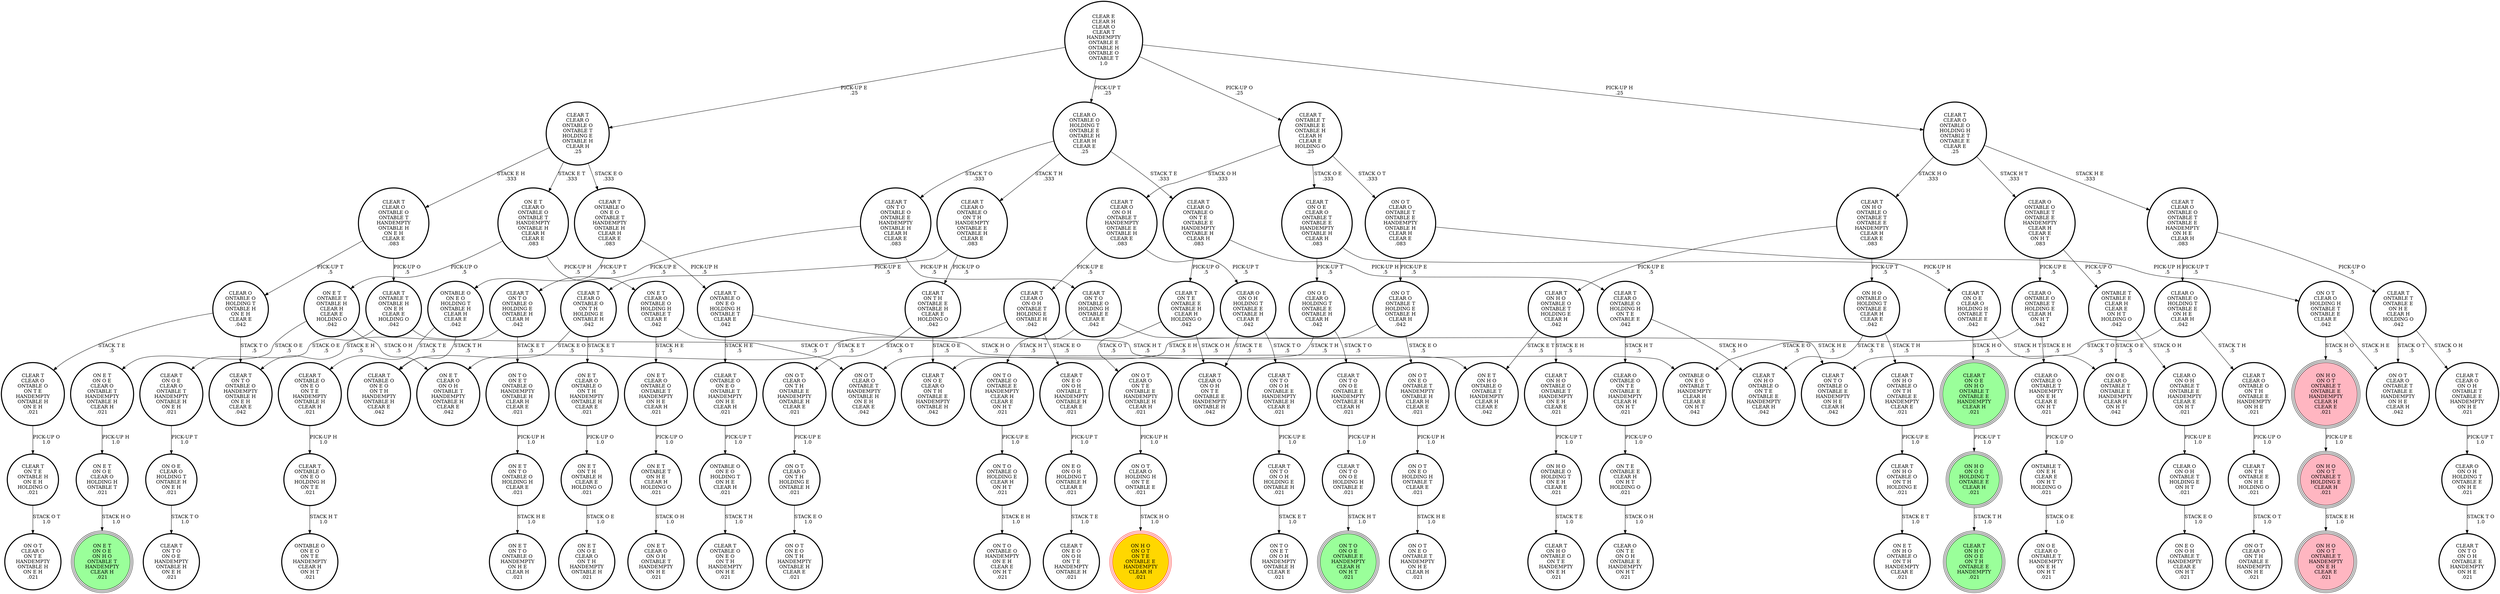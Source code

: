 digraph {
"ON T O\nON E T\nONTABLE O\nHANDEMPTY\nONTABLE H\nCLEAR H\nCLEAR E\n.021\n" -> "ON E T\nON T O\nONTABLE O\nHOLDING H\nCLEAR E\n.021\n"[label="PICK-UP H\n1.0\n"];
"ONTABLE T\nONTABLE E\nCLEAR H\nCLEAR E\nON H T\nHOLDING O\n.042\n" -> "ON O E\nCLEAR O\nONTABLE T\nONTABLE E\nHANDEMPTY\nCLEAR H\nON H T\n.042\n"[label="STACK O E\n.5\n"];
"ONTABLE T\nONTABLE E\nCLEAR H\nCLEAR E\nON H T\nHOLDING O\n.042\n" -> "CLEAR O\nON O H\nONTABLE T\nONTABLE E\nHANDEMPTY\nCLEAR E\nON H T\n.021\n"[label="STACK O H\n.5\n"];
"CLEAR T\nONTABLE O\nON E O\nONTABLE T\nHANDEMPTY\nON H E\nCLEAR H\n.021\n" -> "ONTABLE O\nON E O\nHOLDING T\nON H E\nCLEAR H\n.021\n"[label="PICK-UP T\n1.0\n"];
"ON O T\nCLEAR O\nON T E\nONTABLE E\nHANDEMPTY\nONTABLE H\nCLEAR H\n.021\n" -> "ON O T\nCLEAR O\nHOLDING H\nON T E\nONTABLE E\n.021\n"[label="PICK-UP H\n1.0\n"];
"ON H O\nON O T\nONTABLE T\nONTABLE E\nHANDEMPTY\nCLEAR H\nCLEAR E\n.021\n" -> "ON H O\nON O T\nONTABLE T\nHOLDING E\nCLEAR H\n.021\n"[label="PICK-UP E\n1.0\n"];
"ON T O\nONTABLE O\nONTABLE E\nHANDEMPTY\nCLEAR H\nCLEAR E\nON H T\n.021\n" -> "ON T O\nONTABLE O\nHOLDING E\nCLEAR H\nON H T\n.021\n"[label="PICK-UP E\n1.0\n"];
"CLEAR T\nCLEAR O\nON O H\nONTABLE T\nONTABLE E\nHANDEMPTY\nON H E\n.021\n" -> "CLEAR O\nON O H\nHOLDING T\nONTABLE E\nON H E\n.021\n"[label="PICK-UP T\n1.0\n"];
"ON E T\nCLEAR O\nONTABLE O\nHOLDING H\nONTABLE T\nCLEAR E\n.042\n" -> "ON E T\nON H O\nONTABLE O\nONTABLE T\nHANDEMPTY\nCLEAR H\nCLEAR E\n.042\n"[label="STACK H O\n.5\n"];
"ON E T\nCLEAR O\nONTABLE O\nHOLDING H\nONTABLE T\nCLEAR E\n.042\n" -> "ON E T\nCLEAR O\nONTABLE O\nONTABLE T\nHANDEMPTY\nON H E\nCLEAR H\n.021\n"[label="STACK H E\n.5\n"];
"CLEAR O\nONTABLE O\nONTABLE T\nONTABLE E\nHANDEMPTY\nCLEAR H\nCLEAR E\nON H T\n.083\n" -> "ONTABLE T\nONTABLE E\nCLEAR H\nCLEAR E\nON H T\nHOLDING O\n.042\n"[label="PICK-UP O\n.5\n"];
"CLEAR O\nONTABLE O\nONTABLE T\nONTABLE E\nHANDEMPTY\nCLEAR H\nCLEAR E\nON H T\n.083\n" -> "CLEAR O\nONTABLE O\nONTABLE T\nHOLDING E\nCLEAR H\nON H T\n.042\n"[label="PICK-UP E\n.5\n"];
"CLEAR E\nCLEAR H\nCLEAR O\nCLEAR T\nHANDEMPTY\nONTABLE E\nONTABLE H\nONTABLE O\nONTABLE T\n1.0\n" -> "CLEAR T\nCLEAR O\nONTABLE O\nONTABLE T\nHOLDING E\nONTABLE H\nCLEAR H\n.25\n"[label="PICK-UP E\n.25\n"];
"CLEAR E\nCLEAR H\nCLEAR O\nCLEAR T\nHANDEMPTY\nONTABLE E\nONTABLE H\nONTABLE O\nONTABLE T\n1.0\n" -> "CLEAR O\nONTABLE O\nHOLDING T\nONTABLE E\nONTABLE H\nCLEAR H\nCLEAR E\n.25\n"[label="PICK-UP T\n.25\n"];
"CLEAR E\nCLEAR H\nCLEAR O\nCLEAR T\nHANDEMPTY\nONTABLE E\nONTABLE H\nONTABLE O\nONTABLE T\n1.0\n" -> "CLEAR T\nONTABLE T\nONTABLE E\nONTABLE H\nCLEAR H\nCLEAR E\nHOLDING O\n.25\n"[label="PICK-UP O\n.25\n"];
"CLEAR E\nCLEAR H\nCLEAR O\nCLEAR T\nHANDEMPTY\nONTABLE E\nONTABLE H\nONTABLE O\nONTABLE T\n1.0\n" -> "CLEAR T\nCLEAR O\nONTABLE O\nHOLDING H\nONTABLE T\nONTABLE E\nCLEAR E\n.25\n"[label="PICK-UP H\n.25\n"];
"CLEAR T\nON H O\nONTABLE O\nONTABLE T\nHANDEMPTY\nON E H\nCLEAR E\n.021\n" -> "ON H O\nONTABLE O\nHOLDING T\nON E H\nCLEAR E\n.021\n"[label="PICK-UP T\n1.0\n"];
"CLEAR T\nON T O\nONTABLE O\nONTABLE E\nHANDEMPTY\nONTABLE H\nCLEAR H\nCLEAR E\n.083\n" -> "CLEAR T\nON T O\nONTABLE O\nHOLDING E\nONTABLE H\nCLEAR H\n.042\n"[label="PICK-UP E\n.5\n"];
"CLEAR T\nON T O\nONTABLE O\nONTABLE E\nHANDEMPTY\nONTABLE H\nCLEAR H\nCLEAR E\n.083\n" -> "CLEAR T\nON T O\nONTABLE O\nHOLDING H\nONTABLE E\nCLEAR E\n.042\n"[label="PICK-UP H\n.5\n"];
"CLEAR O\nON O H\nHOLDING T\nONTABLE E\nONTABLE H\nCLEAR E\n.042\n" -> "CLEAR T\nCLEAR O\nON O H\nON T E\nONTABLE E\nHANDEMPTY\nONTABLE H\n.042\n"[label="STACK T E\n.5\n"];
"CLEAR O\nON O H\nHOLDING T\nONTABLE E\nONTABLE H\nCLEAR E\n.042\n" -> "CLEAR T\nON T O\nON O H\nONTABLE E\nHANDEMPTY\nONTABLE H\nCLEAR E\n.021\n"[label="STACK T O\n.5\n"];
"ON H O\nONTABLE O\nHOLDING T\nONTABLE E\nCLEAR H\nCLEAR E\n.042\n" -> "CLEAR T\nON H O\nONTABLE O\nON T E\nONTABLE E\nHANDEMPTY\nCLEAR H\n.042\n"[label="STACK T E\n.5\n"];
"ON H O\nONTABLE O\nHOLDING T\nONTABLE E\nCLEAR H\nCLEAR E\n.042\n" -> "CLEAR T\nON H O\nONTABLE O\nON T H\nONTABLE E\nHANDEMPTY\nCLEAR E\n.021\n"[label="STACK T H\n.5\n"];
"CLEAR T\nCLEAR O\nON O H\nONTABLE T\nHANDEMPTY\nONTABLE E\nONTABLE H\nCLEAR E\n.083\n" -> "CLEAR O\nON O H\nHOLDING T\nONTABLE E\nONTABLE H\nCLEAR E\n.042\n"[label="PICK-UP T\n.5\n"];
"CLEAR T\nCLEAR O\nON O H\nONTABLE T\nHANDEMPTY\nONTABLE E\nONTABLE H\nCLEAR E\n.083\n" -> "CLEAR T\nCLEAR O\nON O H\nONTABLE T\nHOLDING E\nONTABLE H\n.042\n"[label="PICK-UP E\n.5\n"];
"CLEAR T\nON O E\nCLEAR O\nONTABLE T\nONTABLE E\nHANDEMPTY\nONTABLE H\nCLEAR H\n.083\n" -> "CLEAR T\nON O E\nCLEAR O\nHOLDING H\nONTABLE T\nONTABLE E\n.042\n"[label="PICK-UP H\n.5\n"];
"CLEAR T\nON O E\nCLEAR O\nONTABLE T\nONTABLE E\nHANDEMPTY\nONTABLE H\nCLEAR H\n.083\n" -> "ON O E\nCLEAR O\nHOLDING T\nONTABLE E\nONTABLE H\nCLEAR H\n.042\n"[label="PICK-UP T\n.5\n"];
"ON E T\nCLEAR O\nONTABLE O\nON T H\nHANDEMPTY\nONTABLE H\nCLEAR E\n.021\n" -> "ON E T\nON T H\nONTABLE H\nCLEAR E\nHOLDING O\n.021\n"[label="PICK-UP O\n1.0\n"];
"ON E T\nCLEAR O\nONTABLE O\nONTABLE T\nHANDEMPTY\nON H E\nCLEAR H\n.021\n" -> "ON E T\nONTABLE T\nON H E\nCLEAR H\nHOLDING O\n.021\n"[label="PICK-UP O\n1.0\n"];
"CLEAR T\nON T H\nONTABLE E\nON H E\nHOLDING O\n.021\n" -> "ON O T\nCLEAR O\nON T H\nONTABLE E\nHANDEMPTY\nON H E\n.021\n"[label="STACK O T\n1.0\n"];
"CLEAR T\nON O E\nCLEAR O\nONTABLE T\nHANDEMPTY\nONTABLE H\nON E H\n.021\n" -> "ON O E\nCLEAR O\nHOLDING T\nONTABLE H\nON E H\n.021\n"[label="PICK-UP T\n1.0\n"];
"ON T O\nONTABLE O\nHOLDING E\nCLEAR H\nON H T\n.021\n" -> "ON T O\nONTABLE O\nHANDEMPTY\nON E H\nCLEAR E\nON H T\n.021\n"[label="STACK E H\n1.0\n"];
"CLEAR T\nON H O\nONTABLE O\nON T H\nHOLDING E\n.021\n" -> "ON E T\nON H O\nONTABLE O\nON T H\nHANDEMPTY\nCLEAR E\n.021\n"[label="STACK E T\n1.0\n"];
"CLEAR T\nON T E\nONTABLE H\nON E H\nHOLDING O\n.021\n" -> "ON O T\nCLEAR O\nON T E\nHANDEMPTY\nONTABLE H\nON E H\n.021\n"[label="STACK O T\n1.0\n"];
"CLEAR T\nONTABLE T\nONTABLE H\nON E H\nCLEAR E\nHOLDING O\n.042\n" -> "ON O T\nCLEAR O\nONTABLE T\nHANDEMPTY\nONTABLE H\nON E H\nCLEAR E\n.042\n"[label="STACK O T\n.5\n"];
"CLEAR T\nONTABLE T\nONTABLE H\nON E H\nCLEAR E\nHOLDING O\n.042\n" -> "CLEAR T\nON O E\nCLEAR O\nONTABLE T\nHANDEMPTY\nONTABLE H\nON E H\n.021\n"[label="STACK O E\n.5\n"];
"ONTABLE T\nON E H\nCLEAR E\nON H T\nHOLDING O\n.021\n" -> "ON O E\nCLEAR O\nONTABLE T\nHANDEMPTY\nON E H\nON H T\n.021\n"[label="STACK O E\n1.0\n"];
"ON E T\nON T H\nONTABLE H\nCLEAR E\nHOLDING O\n.021\n" -> "ON E T\nON O E\nCLEAR O\nON T H\nHANDEMPTY\nONTABLE H\n.021\n"[label="STACK O E\n1.0\n"];
"CLEAR O\nONTABLE O\nONTABLE T\nHANDEMPTY\nON E H\nCLEAR E\nON H T\n.021\n" -> "ONTABLE T\nON E H\nCLEAR E\nON H T\nHOLDING O\n.021\n"[label="PICK-UP O\n1.0\n"];
"ON O E\nCLEAR O\nHOLDING T\nONTABLE H\nON E H\n.021\n" -> "CLEAR T\nON T O\nON O E\nHANDEMPTY\nONTABLE H\nON E H\n.021\n"[label="STACK T O\n1.0\n"];
"ON O T\nON E O\nHOLDING H\nONTABLE T\nCLEAR E\n.021\n" -> "ON O T\nON E O\nONTABLE T\nHANDEMPTY\nON H E\nCLEAR H\n.021\n"[label="STACK H E\n1.0\n"];
"CLEAR T\nON O E\nCLEAR O\nHOLDING H\nONTABLE T\nONTABLE E\n.042\n" -> "CLEAR T\nON O E\nON H O\nONTABLE T\nONTABLE E\nHANDEMPTY\nCLEAR H\n.021\n"[label="STACK H O\n.5\n"];
"CLEAR T\nON O E\nCLEAR O\nHOLDING H\nONTABLE T\nONTABLE E\n.042\n" -> "ON O E\nCLEAR O\nONTABLE T\nONTABLE E\nHANDEMPTY\nCLEAR H\nON H T\n.042\n"[label="STACK H T\n.5\n"];
"CLEAR T\nON T O\nON O H\nONTABLE E\nHANDEMPTY\nONTABLE H\nCLEAR E\n.021\n" -> "CLEAR T\nON T O\nON O H\nHOLDING E\nONTABLE H\n.021\n"[label="PICK-UP E\n1.0\n"];
"CLEAR O\nON O H\nONTABLE T\nHOLDING E\nON H T\n.021\n" -> "ON E O\nON O H\nONTABLE T\nHANDEMPTY\nCLEAR E\nON H T\n.021\n"[label="STACK E O\n1.0\n"];
"CLEAR T\nCLEAR O\nONTABLE O\nHOLDING H\nON T E\nONTABLE E\n.042\n" -> "CLEAR T\nON H O\nONTABLE O\nON T E\nONTABLE E\nHANDEMPTY\nCLEAR H\n.042\n"[label="STACK H O\n.5\n"];
"CLEAR T\nCLEAR O\nONTABLE O\nHOLDING H\nON T E\nONTABLE E\n.042\n" -> "CLEAR O\nONTABLE O\nON T E\nONTABLE E\nHANDEMPTY\nCLEAR H\nON H T\n.021\n"[label="STACK H T\n.5\n"];
"CLEAR T\nCLEAR O\nONTABLE O\nON T E\nHANDEMPTY\nONTABLE H\nON E H\n.021\n" -> "CLEAR T\nON T E\nONTABLE H\nON E H\nHOLDING O\n.021\n"[label="PICK-UP O\n1.0\n"];
"CLEAR T\nONTABLE O\nON E O\nHOLDING H\nONTABLE T\nCLEAR E\n.042\n" -> "ONTABLE O\nON E O\nONTABLE T\nHANDEMPTY\nCLEAR H\nCLEAR E\nON H T\n.042\n"[label="STACK H T\n.5\n"];
"CLEAR T\nONTABLE O\nON E O\nHOLDING H\nONTABLE T\nCLEAR E\n.042\n" -> "CLEAR T\nONTABLE O\nON E O\nONTABLE T\nHANDEMPTY\nON H E\nCLEAR H\n.021\n"[label="STACK H E\n.5\n"];
"CLEAR T\nON H O\nONTABLE O\nONTABLE T\nHOLDING E\nCLEAR H\n.042\n" -> "ON E T\nON H O\nONTABLE O\nONTABLE T\nHANDEMPTY\nCLEAR H\nCLEAR E\n.042\n"[label="STACK E T\n.5\n"];
"CLEAR T\nON H O\nONTABLE O\nONTABLE T\nHOLDING E\nCLEAR H\n.042\n" -> "CLEAR T\nON H O\nONTABLE O\nONTABLE T\nHANDEMPTY\nON E H\nCLEAR E\n.021\n"[label="STACK E H\n.5\n"];
"CLEAR T\nON T H\nONTABLE E\nONTABLE H\nCLEAR E\nHOLDING O\n.042\n" -> "CLEAR T\nON O E\nCLEAR O\nON T H\nONTABLE E\nHANDEMPTY\nONTABLE H\n.042\n"[label="STACK O E\n.5\n"];
"CLEAR T\nON T H\nONTABLE E\nONTABLE H\nCLEAR E\nHOLDING O\n.042\n" -> "ON O T\nCLEAR O\nON T H\nONTABLE E\nHANDEMPTY\nONTABLE H\nCLEAR E\n.021\n"[label="STACK O T\n.5\n"];
"ON E T\nON O E\nCLEAR O\nHOLDING H\nONTABLE T\n.021\n" -> "ON E T\nON O E\nON H O\nONTABLE T\nHANDEMPTY\nCLEAR H\n.021\n"[label="STACK H O\n1.0\n"];
"CLEAR T\nCLEAR O\nONTABLE O\nON T H\nHANDEMPTY\nONTABLE E\nONTABLE H\nCLEAR E\n.083\n" -> "CLEAR T\nCLEAR O\nONTABLE O\nON T H\nHOLDING E\nONTABLE H\n.042\n"[label="PICK-UP E\n.5\n"];
"CLEAR T\nCLEAR O\nONTABLE O\nON T H\nHANDEMPTY\nONTABLE E\nONTABLE H\nCLEAR E\n.083\n" -> "CLEAR T\nON T H\nONTABLE E\nONTABLE H\nCLEAR E\nHOLDING O\n.042\n"[label="PICK-UP O\n.5\n"];
"ONTABLE O\nON E O\nHOLDING T\nONTABLE H\nCLEAR H\nCLEAR E\n.042\n" -> "CLEAR T\nONTABLE O\nON E O\nON T E\nHANDEMPTY\nONTABLE H\nCLEAR H\n.021\n"[label="STACK T E\n.5\n"];
"ONTABLE O\nON E O\nHOLDING T\nONTABLE H\nCLEAR H\nCLEAR E\n.042\n" -> "CLEAR T\nONTABLE O\nON E O\nON T H\nHANDEMPTY\nONTABLE H\nCLEAR E\n.042\n"[label="STACK T H\n.5\n"];
"CLEAR T\nON H O\nONTABLE O\nONTABLE T\nONTABLE E\nHANDEMPTY\nCLEAR H\nCLEAR E\n.083\n" -> "ON H O\nONTABLE O\nHOLDING T\nONTABLE E\nCLEAR H\nCLEAR E\n.042\n"[label="PICK-UP T\n.5\n"];
"CLEAR T\nON H O\nONTABLE O\nONTABLE T\nONTABLE E\nHANDEMPTY\nCLEAR H\nCLEAR E\n.083\n" -> "CLEAR T\nON H O\nONTABLE O\nONTABLE T\nHOLDING E\nCLEAR H\n.042\n"[label="PICK-UP E\n.5\n"];
"CLEAR T\nCLEAR O\nONTABLE O\nONTABLE T\nONTABLE E\nHANDEMPTY\nON H E\nCLEAR H\n.083\n" -> "CLEAR T\nONTABLE T\nONTABLE E\nON H E\nCLEAR H\nHOLDING O\n.042\n"[label="PICK-UP O\n.5\n"];
"CLEAR T\nCLEAR O\nONTABLE O\nONTABLE T\nONTABLE E\nHANDEMPTY\nON H E\nCLEAR H\n.083\n" -> "CLEAR O\nONTABLE O\nHOLDING T\nONTABLE E\nON H E\nCLEAR H\n.042\n"[label="PICK-UP T\n.5\n"];
"ON E O\nON O H\nHOLDING T\nONTABLE H\nCLEAR E\n.021\n" -> "CLEAR T\nON E O\nON O H\nON T E\nHANDEMPTY\nONTABLE H\n.021\n"[label="STACK T E\n1.0\n"];
"CLEAR T\nON T O\nON O E\nHOLDING H\nONTABLE E\n.021\n" -> "ON T O\nON O E\nONTABLE E\nHANDEMPTY\nCLEAR H\nON H T\n.021\n"[label="STACK H T\n1.0\n"];
"ON O T\nCLEAR O\nONTABLE T\nONTABLE E\nHANDEMPTY\nONTABLE H\nCLEAR H\nCLEAR E\n.083\n" -> "ON O T\nCLEAR O\nONTABLE T\nHOLDING E\nONTABLE H\nCLEAR H\n.042\n"[label="PICK-UP E\n.5\n"];
"ON O T\nCLEAR O\nONTABLE T\nONTABLE E\nHANDEMPTY\nONTABLE H\nCLEAR H\nCLEAR E\n.083\n" -> "ON O T\nCLEAR O\nHOLDING H\nONTABLE T\nONTABLE E\nCLEAR E\n.042\n"[label="PICK-UP H\n.5\n"];
"CLEAR O\nONTABLE O\nON T E\nONTABLE E\nHANDEMPTY\nCLEAR H\nON H T\n.021\n" -> "ON T E\nONTABLE E\nCLEAR H\nON H T\nHOLDING O\n.021\n"[label="PICK-UP O\n1.0\n"];
"CLEAR T\nON O E\nON H O\nONTABLE T\nONTABLE E\nHANDEMPTY\nCLEAR H\n.021\n" -> "ON H O\nON O E\nHOLDING T\nONTABLE E\nCLEAR H\n.021\n"[label="PICK-UP T\n1.0\n"];
"ON E T\nONTABLE T\nON H E\nCLEAR H\nHOLDING O\n.021\n" -> "ON E T\nCLEAR O\nON O H\nONTABLE T\nHANDEMPTY\nON H E\n.021\n"[label="STACK O H\n1.0\n"];
"ON E T\nONTABLE T\nONTABLE H\nCLEAR H\nCLEAR E\nHOLDING O\n.042\n" -> "ON E T\nON O E\nCLEAR O\nONTABLE T\nHANDEMPTY\nONTABLE H\nCLEAR H\n.021\n"[label="STACK O E\n.5\n"];
"ON E T\nONTABLE T\nONTABLE H\nCLEAR H\nCLEAR E\nHOLDING O\n.042\n" -> "ON E T\nCLEAR O\nON O H\nONTABLE T\nHANDEMPTY\nONTABLE H\nCLEAR E\n.042\n"[label="STACK O H\n.5\n"];
"ON H O\nON O T\nONTABLE T\nHOLDING E\nCLEAR H\n.021\n" -> "ON H O\nON O T\nONTABLE T\nHANDEMPTY\nON E H\nCLEAR E\n.021\n"[label="STACK E H\n1.0\n"];
"ONTABLE O\nON E O\nHOLDING T\nON H E\nCLEAR H\n.021\n" -> "CLEAR T\nONTABLE O\nON E O\nON T H\nHANDEMPTY\nON H E\n.021\n"[label="STACK T H\n1.0\n"];
"ON O E\nCLEAR O\nHOLDING T\nONTABLE E\nONTABLE H\nCLEAR H\n.042\n" -> "CLEAR T\nON T O\nON O E\nONTABLE E\nHANDEMPTY\nONTABLE H\nCLEAR H\n.021\n"[label="STACK T O\n.5\n"];
"ON O E\nCLEAR O\nHOLDING T\nONTABLE E\nONTABLE H\nCLEAR H\n.042\n" -> "CLEAR T\nON O E\nCLEAR O\nON T H\nONTABLE E\nHANDEMPTY\nONTABLE H\n.042\n"[label="STACK T H\n.5\n"];
"ON O T\nCLEAR O\nHOLDING H\nONTABLE T\nONTABLE E\nCLEAR E\n.042\n" -> "ON H O\nON O T\nONTABLE T\nONTABLE E\nHANDEMPTY\nCLEAR H\nCLEAR E\n.021\n"[label="STACK H O\n.5\n"];
"ON O T\nCLEAR O\nHOLDING H\nONTABLE T\nONTABLE E\nCLEAR E\n.042\n" -> "ON O T\nCLEAR O\nONTABLE T\nONTABLE E\nHANDEMPTY\nON H E\nCLEAR H\n.042\n"[label="STACK H E\n.5\n"];
"ON O T\nCLEAR O\nON T H\nONTABLE E\nHANDEMPTY\nONTABLE H\nCLEAR E\n.021\n" -> "ON O T\nCLEAR O\nON T H\nHOLDING E\nONTABLE H\n.021\n"[label="PICK-UP E\n1.0\n"];
"CLEAR T\nONTABLE O\nON E O\nHOLDING H\nON T E\n.021\n" -> "ONTABLE O\nON E O\nON T E\nHANDEMPTY\nCLEAR H\nON H T\n.021\n"[label="STACK H T\n1.0\n"];
"CLEAR O\nONTABLE O\nONTABLE T\nHOLDING E\nCLEAR H\nON H T\n.042\n" -> "CLEAR O\nONTABLE O\nONTABLE T\nHANDEMPTY\nON E H\nCLEAR E\nON H T\n.021\n"[label="STACK E H\n.5\n"];
"CLEAR O\nONTABLE O\nONTABLE T\nHOLDING E\nCLEAR H\nON H T\n.042\n" -> "ONTABLE O\nON E O\nONTABLE T\nHANDEMPTY\nCLEAR H\nCLEAR E\nON H T\n.042\n"[label="STACK E O\n.5\n"];
"CLEAR T\nON T E\nONTABLE E\nONTABLE H\nCLEAR H\nHOLDING O\n.042\n" -> "CLEAR T\nCLEAR O\nON O H\nON T E\nONTABLE E\nHANDEMPTY\nONTABLE H\n.042\n"[label="STACK O H\n.5\n"];
"CLEAR T\nON T E\nONTABLE E\nONTABLE H\nCLEAR H\nHOLDING O\n.042\n" -> "ON O T\nCLEAR O\nON T E\nONTABLE E\nHANDEMPTY\nONTABLE H\nCLEAR H\n.021\n"[label="STACK O T\n.5\n"];
"CLEAR O\nONTABLE O\nHOLDING T\nONTABLE E\nON H E\nCLEAR H\n.042\n" -> "CLEAR T\nON T O\nONTABLE O\nONTABLE E\nHANDEMPTY\nON H E\nCLEAR H\n.042\n"[label="STACK T O\n.5\n"];
"CLEAR O\nONTABLE O\nHOLDING T\nONTABLE E\nON H E\nCLEAR H\n.042\n" -> "CLEAR T\nCLEAR O\nONTABLE O\nON T H\nONTABLE E\nHANDEMPTY\nON H E\n.021\n"[label="STACK T H\n.5\n"];
"CLEAR T\nON T O\nON O H\nHOLDING E\nONTABLE H\n.021\n" -> "ON T O\nON E T\nON O H\nHANDEMPTY\nONTABLE H\nCLEAR E\n.021\n"[label="STACK E T\n1.0\n"];
"CLEAR T\nCLEAR O\nON O H\nONTABLE T\nHOLDING E\nONTABLE H\n.042\n" -> "ON E T\nCLEAR O\nON O H\nONTABLE T\nHANDEMPTY\nONTABLE H\nCLEAR E\n.042\n"[label="STACK E T\n.5\n"];
"CLEAR T\nCLEAR O\nON O H\nONTABLE T\nHOLDING E\nONTABLE H\n.042\n" -> "CLEAR T\nON E O\nON O H\nONTABLE T\nHANDEMPTY\nONTABLE H\nCLEAR E\n.021\n"[label="STACK E O\n.5\n"];
"ON E T\nCLEAR O\nONTABLE O\nONTABLE T\nHANDEMPTY\nONTABLE H\nCLEAR H\nCLEAR E\n.083\n" -> "ON E T\nONTABLE T\nONTABLE H\nCLEAR H\nCLEAR E\nHOLDING O\n.042\n"[label="PICK-UP O\n.5\n"];
"ON E T\nCLEAR O\nONTABLE O\nONTABLE T\nHANDEMPTY\nONTABLE H\nCLEAR H\nCLEAR E\n.083\n" -> "ON E T\nCLEAR O\nONTABLE O\nHOLDING H\nONTABLE T\nCLEAR E\n.042\n"[label="PICK-UP H\n.5\n"];
"CLEAR T\nCLEAR O\nONTABLE O\nONTABLE T\nHANDEMPTY\nONTABLE H\nON E H\nCLEAR E\n.083\n" -> "CLEAR O\nONTABLE O\nHOLDING T\nONTABLE H\nON E H\nCLEAR E\n.042\n"[label="PICK-UP T\n.5\n"];
"CLEAR T\nCLEAR O\nONTABLE O\nONTABLE T\nHANDEMPTY\nONTABLE H\nON E H\nCLEAR E\n.083\n" -> "CLEAR T\nONTABLE T\nONTABLE H\nON E H\nCLEAR E\nHOLDING O\n.042\n"[label="PICK-UP O\n.5\n"];
"CLEAR O\nON O H\nHOLDING T\nONTABLE E\nON H E\n.021\n" -> "CLEAR T\nON T O\nON O H\nONTABLE E\nHANDEMPTY\nON H E\n.021\n"[label="STACK T O\n1.0\n"];
"CLEAR T\nON T O\nONTABLE O\nHOLDING E\nONTABLE H\nCLEAR H\n.042\n" -> "CLEAR T\nON T O\nONTABLE O\nHANDEMPTY\nONTABLE H\nON E H\nCLEAR E\n.042\n"[label="STACK E H\n.5\n"];
"CLEAR T\nON T O\nONTABLE O\nHOLDING E\nONTABLE H\nCLEAR H\n.042\n" -> "ON T O\nON E T\nONTABLE O\nHANDEMPTY\nONTABLE H\nCLEAR H\nCLEAR E\n.021\n"[label="STACK E T\n.5\n"];
"CLEAR O\nONTABLE O\nHOLDING T\nONTABLE E\nONTABLE H\nCLEAR H\nCLEAR E\n.25\n" -> "CLEAR T\nCLEAR O\nONTABLE O\nON T E\nONTABLE E\nHANDEMPTY\nONTABLE H\nCLEAR H\n.083\n"[label="STACK T E\n.333\n"];
"CLEAR O\nONTABLE O\nHOLDING T\nONTABLE E\nONTABLE H\nCLEAR H\nCLEAR E\n.25\n" -> "CLEAR T\nCLEAR O\nONTABLE O\nON T H\nHANDEMPTY\nONTABLE E\nONTABLE H\nCLEAR E\n.083\n"[label="STACK T H\n.333\n"];
"CLEAR O\nONTABLE O\nHOLDING T\nONTABLE E\nONTABLE H\nCLEAR H\nCLEAR E\n.25\n" -> "CLEAR T\nON T O\nONTABLE O\nONTABLE E\nHANDEMPTY\nONTABLE H\nCLEAR H\nCLEAR E\n.083\n"[label="STACK T O\n.333\n"];
"ON E T\nON T O\nONTABLE O\nHOLDING H\nCLEAR E\n.021\n" -> "ON E T\nON T O\nONTABLE O\nHANDEMPTY\nON H E\nCLEAR H\n.021\n"[label="STACK H E\n1.0\n"];
"CLEAR T\nON H O\nONTABLE O\nON T H\nONTABLE E\nHANDEMPTY\nCLEAR E\n.021\n" -> "CLEAR T\nON H O\nONTABLE O\nON T H\nHOLDING E\n.021\n"[label="PICK-UP E\n1.0\n"];
"ON E T\nON O E\nCLEAR O\nONTABLE T\nHANDEMPTY\nONTABLE H\nCLEAR H\n.021\n" -> "ON E T\nON O E\nCLEAR O\nHOLDING H\nONTABLE T\n.021\n"[label="PICK-UP H\n1.0\n"];
"CLEAR T\nON T O\nONTABLE O\nHOLDING H\nONTABLE E\nCLEAR E\n.042\n" -> "ON T O\nONTABLE O\nONTABLE E\nHANDEMPTY\nCLEAR H\nCLEAR E\nON H T\n.021\n"[label="STACK H T\n.5\n"];
"CLEAR T\nON T O\nONTABLE O\nHOLDING H\nONTABLE E\nCLEAR E\n.042\n" -> "CLEAR T\nON T O\nONTABLE O\nONTABLE E\nHANDEMPTY\nON H E\nCLEAR H\n.042\n"[label="STACK H E\n.5\n"];
"ON O T\nCLEAR O\nON T H\nHOLDING E\nONTABLE H\n.021\n" -> "ON O T\nON E O\nON T H\nHANDEMPTY\nONTABLE H\nCLEAR E\n.021\n"[label="STACK E O\n1.0\n"];
"CLEAR T\nCLEAR O\nONTABLE O\nON T H\nHOLDING E\nONTABLE H\n.042\n" -> "ON E T\nCLEAR O\nONTABLE O\nON T H\nHANDEMPTY\nONTABLE H\nCLEAR E\n.021\n"[label="STACK E T\n.5\n"];
"CLEAR T\nCLEAR O\nONTABLE O\nON T H\nHOLDING E\nONTABLE H\n.042\n" -> "CLEAR T\nONTABLE O\nON E O\nON T H\nHANDEMPTY\nONTABLE H\nCLEAR E\n.042\n"[label="STACK E O\n.5\n"];
"ON O T\nCLEAR O\nHOLDING H\nON T E\nONTABLE E\n.021\n" -> "ON H O\nON O T\nON T E\nONTABLE E\nHANDEMPTY\nCLEAR H\n.021\n"[label="STACK H O\n1.0\n"];
"CLEAR T\nONTABLE T\nONTABLE E\nON H E\nCLEAR H\nHOLDING O\n.042\n" -> "ON O T\nCLEAR O\nONTABLE T\nONTABLE E\nHANDEMPTY\nON H E\nCLEAR H\n.042\n"[label="STACK O T\n.5\n"];
"CLEAR T\nONTABLE T\nONTABLE E\nON H E\nCLEAR H\nHOLDING O\n.042\n" -> "CLEAR T\nCLEAR O\nON O H\nONTABLE T\nONTABLE E\nHANDEMPTY\nON H E\n.021\n"[label="STACK O H\n.5\n"];
"CLEAR T\nONTABLE O\nON E O\nON T E\nHANDEMPTY\nONTABLE H\nCLEAR H\n.021\n" -> "CLEAR T\nONTABLE O\nON E O\nHOLDING H\nON T E\n.021\n"[label="PICK-UP H\n1.0\n"];
"CLEAR T\nONTABLE T\nONTABLE E\nONTABLE H\nCLEAR H\nCLEAR E\nHOLDING O\n.25\n" -> "CLEAR T\nCLEAR O\nON O H\nONTABLE T\nHANDEMPTY\nONTABLE E\nONTABLE H\nCLEAR E\n.083\n"[label="STACK O H\n.333\n"];
"CLEAR T\nONTABLE T\nONTABLE E\nONTABLE H\nCLEAR H\nCLEAR E\nHOLDING O\n.25\n" -> "ON O T\nCLEAR O\nONTABLE T\nONTABLE E\nHANDEMPTY\nONTABLE H\nCLEAR H\nCLEAR E\n.083\n"[label="STACK O T\n.333\n"];
"CLEAR T\nONTABLE T\nONTABLE E\nONTABLE H\nCLEAR H\nCLEAR E\nHOLDING O\n.25\n" -> "CLEAR T\nON O E\nCLEAR O\nONTABLE T\nONTABLE E\nHANDEMPTY\nONTABLE H\nCLEAR H\n.083\n"[label="STACK O E\n.333\n"];
"CLEAR T\nONTABLE O\nON E O\nONTABLE T\nHANDEMPTY\nONTABLE H\nCLEAR H\nCLEAR E\n.083\n" -> "ONTABLE O\nON E O\nHOLDING T\nONTABLE H\nCLEAR H\nCLEAR E\n.042\n"[label="PICK-UP T\n.5\n"];
"CLEAR T\nONTABLE O\nON E O\nONTABLE T\nHANDEMPTY\nONTABLE H\nCLEAR H\nCLEAR E\n.083\n" -> "CLEAR T\nONTABLE O\nON E O\nHOLDING H\nONTABLE T\nCLEAR E\n.042\n"[label="PICK-UP H\n.5\n"];
"ON O T\nCLEAR O\nONTABLE T\nHOLDING E\nONTABLE H\nCLEAR H\n.042\n" -> "ON O T\nON E O\nONTABLE T\nHANDEMPTY\nONTABLE H\nCLEAR H\nCLEAR E\n.021\n"[label="STACK E O\n.5\n"];
"ON O T\nCLEAR O\nONTABLE T\nHOLDING E\nONTABLE H\nCLEAR H\n.042\n" -> "ON O T\nCLEAR O\nONTABLE T\nHANDEMPTY\nONTABLE H\nON E H\nCLEAR E\n.042\n"[label="STACK E H\n.5\n"];
"CLEAR O\nON O H\nONTABLE T\nONTABLE E\nHANDEMPTY\nCLEAR E\nON H T\n.021\n" -> "CLEAR O\nON O H\nONTABLE T\nHOLDING E\nON H T\n.021\n"[label="PICK-UP E\n1.0\n"];
"ON T E\nONTABLE E\nCLEAR H\nON H T\nHOLDING O\n.021\n" -> "CLEAR O\nON T E\nON O H\nONTABLE E\nHANDEMPTY\nON H T\n.021\n"[label="STACK O H\n1.0\n"];
"ON H O\nONTABLE O\nHOLDING T\nON E H\nCLEAR E\n.021\n" -> "CLEAR T\nON H O\nONTABLE O\nON T E\nHANDEMPTY\nON E H\n.021\n"[label="STACK T E\n1.0\n"];
"ON H O\nON O E\nHOLDING T\nONTABLE E\nCLEAR H\n.021\n" -> "CLEAR T\nON H O\nON O E\nON T H\nONTABLE E\nHANDEMPTY\n.021\n"[label="STACK T H\n1.0\n"];
"CLEAR T\nCLEAR O\nONTABLE O\nON T E\nONTABLE E\nHANDEMPTY\nONTABLE H\nCLEAR H\n.083\n" -> "CLEAR T\nCLEAR O\nONTABLE O\nHOLDING H\nON T E\nONTABLE E\n.042\n"[label="PICK-UP H\n.5\n"];
"CLEAR T\nCLEAR O\nONTABLE O\nON T E\nONTABLE E\nHANDEMPTY\nONTABLE H\nCLEAR H\n.083\n" -> "CLEAR T\nON T E\nONTABLE E\nONTABLE H\nCLEAR H\nHOLDING O\n.042\n"[label="PICK-UP O\n.5\n"];
"ON O T\nON E O\nONTABLE T\nHANDEMPTY\nONTABLE H\nCLEAR H\nCLEAR E\n.021\n" -> "ON O T\nON E O\nHOLDING H\nONTABLE T\nCLEAR E\n.021\n"[label="PICK-UP H\n1.0\n"];
"CLEAR T\nCLEAR O\nONTABLE O\nON T H\nONTABLE E\nHANDEMPTY\nON H E\n.021\n" -> "CLEAR T\nON T H\nONTABLE E\nON H E\nHOLDING O\n.021\n"[label="PICK-UP O\n1.0\n"];
"CLEAR T\nON T O\nON O E\nONTABLE E\nHANDEMPTY\nONTABLE H\nCLEAR H\n.021\n" -> "CLEAR T\nON T O\nON O E\nHOLDING H\nONTABLE E\n.021\n"[label="PICK-UP H\n1.0\n"];
"CLEAR T\nCLEAR O\nONTABLE O\nHOLDING H\nONTABLE T\nONTABLE E\nCLEAR E\n.25\n" -> "CLEAR T\nCLEAR O\nONTABLE O\nONTABLE T\nONTABLE E\nHANDEMPTY\nON H E\nCLEAR H\n.083\n"[label="STACK H E\n.333\n"];
"CLEAR T\nCLEAR O\nONTABLE O\nHOLDING H\nONTABLE T\nONTABLE E\nCLEAR E\n.25\n" -> "CLEAR T\nON H O\nONTABLE O\nONTABLE T\nONTABLE E\nHANDEMPTY\nCLEAR H\nCLEAR E\n.083\n"[label="STACK H O\n.333\n"];
"CLEAR T\nCLEAR O\nONTABLE O\nHOLDING H\nONTABLE T\nONTABLE E\nCLEAR E\n.25\n" -> "CLEAR O\nONTABLE O\nONTABLE T\nONTABLE E\nHANDEMPTY\nCLEAR H\nCLEAR E\nON H T\n.083\n"[label="STACK H T\n.333\n"];
"CLEAR O\nONTABLE O\nHOLDING T\nONTABLE H\nON E H\nCLEAR E\n.042\n" -> "CLEAR T\nON T O\nONTABLE O\nHANDEMPTY\nONTABLE H\nON E H\nCLEAR E\n.042\n"[label="STACK T O\n.5\n"];
"CLEAR O\nONTABLE O\nHOLDING T\nONTABLE H\nON E H\nCLEAR E\n.042\n" -> "CLEAR T\nCLEAR O\nONTABLE O\nON T E\nHANDEMPTY\nONTABLE H\nON E H\n.021\n"[label="STACK T E\n.5\n"];
"CLEAR T\nCLEAR O\nONTABLE O\nONTABLE T\nHOLDING E\nONTABLE H\nCLEAR H\n.25\n" -> "ON E T\nCLEAR O\nONTABLE O\nONTABLE T\nHANDEMPTY\nONTABLE H\nCLEAR H\nCLEAR E\n.083\n"[label="STACK E T\n.333\n"];
"CLEAR T\nCLEAR O\nONTABLE O\nONTABLE T\nHOLDING E\nONTABLE H\nCLEAR H\n.25\n" -> "CLEAR T\nONTABLE O\nON E O\nONTABLE T\nHANDEMPTY\nONTABLE H\nCLEAR H\nCLEAR E\n.083\n"[label="STACK E O\n.333\n"];
"CLEAR T\nCLEAR O\nONTABLE O\nONTABLE T\nHOLDING E\nONTABLE H\nCLEAR H\n.25\n" -> "CLEAR T\nCLEAR O\nONTABLE O\nONTABLE T\nHANDEMPTY\nONTABLE H\nON E H\nCLEAR E\n.083\n"[label="STACK E H\n.333\n"];
"CLEAR T\nON E O\nON O H\nONTABLE T\nHANDEMPTY\nONTABLE H\nCLEAR E\n.021\n" -> "ON E O\nON O H\nHOLDING T\nONTABLE H\nCLEAR E\n.021\n"[label="PICK-UP T\n1.0\n"];
"ON O T\nCLEAR O\nONTABLE T\nHANDEMPTY\nONTABLE H\nON E H\nCLEAR E\n.042\n" [shape=circle, penwidth=3];
"CLEAR T\nONTABLE O\nON E O\nON T H\nHANDEMPTY\nON H E\n.021\n" [shape=circle, penwidth=3];
"ON O E\nCLEAR O\nONTABLE T\nONTABLE E\nHANDEMPTY\nCLEAR H\nON H T\n.042\n" [shape=circle, penwidth=3];
"CLEAR T\nCLEAR O\nON O H\nON T E\nONTABLE E\nHANDEMPTY\nONTABLE H\n.042\n" [shape=circle, penwidth=3];
"CLEAR T\nON T O\nONTABLE O\nHANDEMPTY\nONTABLE H\nON E H\nCLEAR E\n.042\n" [shape=circle, penwidth=3];
"ON O T\nON E O\nONTABLE T\nHANDEMPTY\nON H E\nCLEAR H\n.021\n" [shape=circle, penwidth=3];
"CLEAR T\nON T O\nON O H\nONTABLE E\nHANDEMPTY\nON H E\n.021\n" [shape=circle, penwidth=3];
"ON E O\nON O H\nONTABLE T\nHANDEMPTY\nCLEAR E\nON H T\n.021\n" [shape=circle, penwidth=3];
"ON E T\nON O E\nCLEAR O\nON T H\nHANDEMPTY\nONTABLE H\n.021\n" [shape=circle, penwidth=3];
"ON E T\nCLEAR O\nON O H\nONTABLE T\nHANDEMPTY\nON H E\n.021\n" [shape=circle, penwidth=3];
"CLEAR T\nON O E\nCLEAR O\nON T H\nONTABLE E\nHANDEMPTY\nONTABLE H\n.042\n" [shape=circle, penwidth=3];
"ON T O\nONTABLE O\nHANDEMPTY\nON E H\nCLEAR E\nON H T\n.021\n" [shape=circle, penwidth=3];
"ON E T\nCLEAR O\nON O H\nONTABLE T\nHANDEMPTY\nONTABLE H\nCLEAR E\n.042\n" [shape=circle, penwidth=3];
"ON E T\nON H O\nONTABLE O\nON T H\nHANDEMPTY\nCLEAR E\n.021\n" [shape=circle, penwidth=3];
"ON T O\nON O E\nONTABLE E\nHANDEMPTY\nCLEAR H\nON H T\n.021\n" [shape=circle, style=filled, fillcolor=palegreen1, peripheries=3];
"ONTABLE O\nON E O\nONTABLE T\nHANDEMPTY\nCLEAR H\nCLEAR E\nON H T\n.042\n" [shape=circle, penwidth=3];
"CLEAR T\nON T O\nONTABLE O\nONTABLE E\nHANDEMPTY\nON H E\nCLEAR H\n.042\n" [shape=circle, penwidth=3];
"CLEAR O\nON T E\nON O H\nONTABLE E\nHANDEMPTY\nON H T\n.021\n" [shape=circle, penwidth=3];
"CLEAR T\nON H O\nON O E\nON T H\nONTABLE E\nHANDEMPTY\n.021\n" [shape=circle, style=filled, fillcolor=palegreen1, peripheries=3];
"CLEAR T\nONTABLE O\nON E O\nON T H\nHANDEMPTY\nONTABLE H\nCLEAR E\n.042\n" [shape=circle, penwidth=3];
"ON E T\nON O E\nON H O\nONTABLE T\nHANDEMPTY\nCLEAR H\n.021\n" [shape=circle, style=filled, fillcolor=palegreen1, peripheries=3];
"ON E T\nON T O\nONTABLE O\nHANDEMPTY\nON H E\nCLEAR H\n.021\n" [shape=circle, penwidth=3];
"ON O T\nCLEAR O\nON T E\nHANDEMPTY\nONTABLE H\nON E H\n.021\n" [shape=circle, penwidth=3];
"ONTABLE O\nON E O\nON T E\nHANDEMPTY\nCLEAR H\nON H T\n.021\n" [shape=circle, penwidth=3];
"CLEAR T\nON T O\nON O E\nHANDEMPTY\nONTABLE H\nON E H\n.021\n" [shape=circle, penwidth=3];
"ON E T\nON H O\nONTABLE O\nONTABLE T\nHANDEMPTY\nCLEAR H\nCLEAR E\n.042\n" [shape=circle, penwidth=3];
"CLEAR T\nON H O\nONTABLE O\nON T E\nHANDEMPTY\nON E H\n.021\n" [shape=circle, penwidth=3];
"ON T O\nON E T\nON O H\nHANDEMPTY\nONTABLE H\nCLEAR E\n.021\n" [shape=circle, penwidth=3];
"ON O E\nCLEAR O\nONTABLE T\nHANDEMPTY\nON E H\nON H T\n.021\n" [shape=circle, penwidth=3];
"CLEAR T\nON E O\nON O H\nON T E\nHANDEMPTY\nONTABLE H\n.021\n" [shape=circle, penwidth=3];
"ON O T\nON E O\nON T H\nHANDEMPTY\nONTABLE H\nCLEAR E\n.021\n" [shape=circle, penwidth=3];
"CLEAR T\nON H O\nONTABLE O\nON T E\nONTABLE E\nHANDEMPTY\nCLEAR H\n.042\n" [shape=circle, penwidth=3];
"ON O T\nCLEAR O\nONTABLE T\nONTABLE E\nHANDEMPTY\nON H E\nCLEAR H\n.042\n" [shape=circle, penwidth=3];
"ON O T\nCLEAR O\nON T H\nONTABLE E\nHANDEMPTY\nON H E\n.021\n" [shape=circle, penwidth=3];
"ON H O\nON O T\nON T E\nONTABLE E\nHANDEMPTY\nCLEAR H\n.021\n" [shape=circle, style=filled color=red, fillcolor=gold, peripheries=3];
"ON H O\nON O T\nONTABLE T\nHANDEMPTY\nON E H\nCLEAR E\n.021\n" [shape=circle, style=filled, fillcolor=lightpink, peripheries=3];
"CLEAR T\nONTABLE T\nONTABLE E\nON H E\nCLEAR H\nHOLDING O\n.042\n" [shape=circle, penwidth=3];
"CLEAR T\nONTABLE O\nON E O\nHOLDING H\nONTABLE T\nCLEAR E\n.042\n" [shape=circle, penwidth=3];
"ON O T\nCLEAR O\nONTABLE T\nHANDEMPTY\nONTABLE H\nON E H\nCLEAR E\n.042\n" [shape=circle, penwidth=3];
"ON H O\nON O T\nONTABLE T\nONTABLE E\nHANDEMPTY\nCLEAR H\nCLEAR E\n.021\n" [shape=circle, style=filled, fillcolor=lightpink, peripheries=3];
"ON E T\nON T H\nONTABLE H\nCLEAR E\nHOLDING O\n.021\n" [shape=circle, penwidth=3];
"CLEAR T\nON T O\nONTABLE O\nHOLDING E\nONTABLE H\nCLEAR H\n.042\n" [shape=circle, penwidth=3];
"CLEAR T\nONTABLE O\nON E O\nON T H\nHANDEMPTY\nON H E\n.021\n" [shape=circle, penwidth=3];
"CLEAR T\nON T H\nONTABLE E\nON H E\nHOLDING O\n.021\n" [shape=circle, penwidth=3];
"CLEAR T\nCLEAR O\nONTABLE O\nON T H\nHOLDING E\nONTABLE H\n.042\n" [shape=circle, penwidth=3];
"ON H O\nONTABLE O\nHOLDING T\nONTABLE E\nCLEAR H\nCLEAR E\n.042\n" [shape=circle, penwidth=3];
"ON O E\nCLEAR O\nONTABLE T\nONTABLE E\nHANDEMPTY\nCLEAR H\nON H T\n.042\n" [shape=circle, penwidth=3];
"ON O T\nON E O\nHOLDING H\nONTABLE T\nCLEAR E\n.021\n" [shape=circle, penwidth=3];
"CLEAR T\nCLEAR O\nON O H\nONTABLE T\nONTABLE E\nHANDEMPTY\nON H E\n.021\n" [shape=circle, penwidth=3];
"CLEAR O\nON O H\nONTABLE T\nONTABLE E\nHANDEMPTY\nCLEAR E\nON H T\n.021\n" [shape=circle, penwidth=3];
"CLEAR T\nONTABLE T\nONTABLE E\nONTABLE H\nCLEAR H\nCLEAR E\nHOLDING O\n.25\n" [shape=circle, penwidth=3];
"CLEAR T\nON T O\nONTABLE O\nONTABLE E\nHANDEMPTY\nONTABLE H\nCLEAR H\nCLEAR E\n.083\n" [shape=circle, penwidth=3];
"CLEAR O\nON O H\nONTABLE T\nHOLDING E\nON H T\n.021\n" [shape=circle, penwidth=3];
"CLEAR E\nCLEAR H\nCLEAR O\nCLEAR T\nHANDEMPTY\nONTABLE E\nONTABLE H\nONTABLE O\nONTABLE T\n1.0\n" [shape=circle, penwidth=3];
"CLEAR T\nCLEAR O\nON O H\nON T E\nONTABLE E\nHANDEMPTY\nONTABLE H\n.042\n" [shape=circle, penwidth=3];
"CLEAR T\nCLEAR O\nONTABLE O\nON T H\nONTABLE E\nHANDEMPTY\nON H E\n.021\n" [shape=circle, penwidth=3];
"CLEAR T\nON H O\nONTABLE O\nONTABLE T\nONTABLE E\nHANDEMPTY\nCLEAR H\nCLEAR E\n.083\n" [shape=circle, penwidth=3];
"CLEAR T\nCLEAR O\nON O H\nONTABLE T\nHOLDING E\nONTABLE H\n.042\n" [shape=circle, penwidth=3];
"CLEAR T\nON T O\nONTABLE O\nHANDEMPTY\nONTABLE H\nON E H\nCLEAR E\n.042\n" [shape=circle, penwidth=3];
"ON O T\nON E O\nONTABLE T\nHANDEMPTY\nON H E\nCLEAR H\n.021\n" [shape=circle, penwidth=3];
"CLEAR T\nON T O\nON O H\nONTABLE E\nHANDEMPTY\nON H E\n.021\n" [shape=circle, penwidth=3];
"ON O T\nCLEAR O\nONTABLE T\nONTABLE E\nHANDEMPTY\nONTABLE H\nCLEAR H\nCLEAR E\n.083\n" [shape=circle, penwidth=3];
"CLEAR O\nONTABLE O\nONTABLE T\nONTABLE E\nHANDEMPTY\nCLEAR H\nCLEAR E\nON H T\n.083\n" [shape=circle, penwidth=3];
"ON E O\nON O H\nONTABLE T\nHANDEMPTY\nCLEAR E\nON H T\n.021\n" [shape=circle, penwidth=3];
"CLEAR T\nON T O\nON O E\nHOLDING H\nONTABLE E\n.021\n" [shape=circle, penwidth=3];
"ON E T\nON O E\nCLEAR O\nON T H\nHANDEMPTY\nONTABLE H\n.021\n" [shape=circle, penwidth=3];
"ON E T\nCLEAR O\nONTABLE O\nON T H\nHANDEMPTY\nONTABLE H\nCLEAR E\n.021\n" [shape=circle, penwidth=3];
"CLEAR O\nONTABLE O\nON T E\nONTABLE E\nHANDEMPTY\nCLEAR H\nON H T\n.021\n" [shape=circle, penwidth=3];
"ON O E\nCLEAR O\nHOLDING T\nONTABLE E\nONTABLE H\nCLEAR H\n.042\n" [shape=circle, penwidth=3];
"ON O T\nCLEAR O\nON T H\nHOLDING E\nONTABLE H\n.021\n" [shape=circle, penwidth=3];
"ON E T\nCLEAR O\nON O H\nONTABLE T\nHANDEMPTY\nON H E\n.021\n" [shape=circle, penwidth=3];
"CLEAR O\nONTABLE O\nHOLDING T\nONTABLE E\nON H E\nCLEAR H\n.042\n" [shape=circle, penwidth=3];
"ON O T\nON E O\nONTABLE T\nHANDEMPTY\nONTABLE H\nCLEAR H\nCLEAR E\n.021\n" [shape=circle, penwidth=3];
"CLEAR T\nON T E\nONTABLE H\nON E H\nHOLDING O\n.021\n" [shape=circle, penwidth=3];
"CLEAR T\nCLEAR O\nONTABLE O\nON T H\nHANDEMPTY\nONTABLE E\nONTABLE H\nCLEAR E\n.083\n" [shape=circle, penwidth=3];
"CLEAR T\nON O E\nCLEAR O\nON T H\nONTABLE E\nHANDEMPTY\nONTABLE H\n.042\n" [shape=circle, penwidth=3];
"ON O T\nCLEAR O\nONTABLE T\nHOLDING E\nONTABLE H\nCLEAR H\n.042\n" [shape=circle, penwidth=3];
"ONTABLE T\nON E H\nCLEAR E\nON H T\nHOLDING O\n.021\n" [shape=circle, penwidth=3];
"ON O T\nCLEAR O\nHOLDING H\nON T E\nONTABLE E\n.021\n" [shape=circle, penwidth=3];
"ON H O\nON O E\nHOLDING T\nONTABLE E\nCLEAR H\n.021\n" [shape=circle, style=filled, fillcolor=palegreen1, peripheries=3];
"ON T O\nONTABLE O\nHANDEMPTY\nON E H\nCLEAR E\nON H T\n.021\n" [shape=circle, penwidth=3];
"CLEAR T\nON H O\nONTABLE O\nONTABLE T\nHOLDING E\nCLEAR H\n.042\n" [shape=circle, penwidth=3];
"ON T E\nONTABLE E\nCLEAR H\nON H T\nHOLDING O\n.021\n" [shape=circle, penwidth=3];
"ON H O\nON O T\nONTABLE T\nHOLDING E\nCLEAR H\n.021\n" [shape=circle, style=filled, fillcolor=lightpink, peripheries=3];
"ON E T\nCLEAR O\nONTABLE O\nONTABLE T\nHANDEMPTY\nONTABLE H\nCLEAR H\nCLEAR E\n.083\n" [shape=circle, penwidth=3];
"CLEAR T\nCLEAR O\nONTABLE O\nONTABLE T\nHANDEMPTY\nONTABLE H\nON E H\nCLEAR E\n.083\n" [shape=circle, penwidth=3];
"ON E T\nCLEAR O\nON O H\nONTABLE T\nHANDEMPTY\nONTABLE H\nCLEAR E\n.042\n" [shape=circle, penwidth=3];
"CLEAR O\nON O H\nHOLDING T\nONTABLE E\nONTABLE H\nCLEAR E\n.042\n" [shape=circle, penwidth=3];
"ON E T\nON O E\nCLEAR O\nONTABLE T\nHANDEMPTY\nONTABLE H\nCLEAR H\n.021\n" [shape=circle, penwidth=3];
"CLEAR T\nON H O\nONTABLE O\nONTABLE T\nHANDEMPTY\nON E H\nCLEAR E\n.021\n" [shape=circle, penwidth=3];
"CLEAR T\nON T O\nONTABLE O\nHOLDING H\nONTABLE E\nCLEAR E\n.042\n" [shape=circle, penwidth=3];
"ON E T\nON H O\nONTABLE O\nON T H\nHANDEMPTY\nCLEAR E\n.021\n" [shape=circle, penwidth=3];
"ON E T\nONTABLE T\nON H E\nCLEAR H\nHOLDING O\n.021\n" [shape=circle, penwidth=3];
"CLEAR T\nCLEAR O\nONTABLE O\nHOLDING H\nON T E\nONTABLE E\n.042\n" [shape=circle, penwidth=3];
"ON T O\nON O E\nONTABLE E\nHANDEMPTY\nCLEAR H\nON H T\n.021\n" [shape=circle, style=filled, fillcolor=palegreen1, peripheries=3];
"ONTABLE O\nON E O\nHOLDING T\nONTABLE H\nCLEAR H\nCLEAR E\n.042\n" [shape=circle, penwidth=3];
"ON E T\nCLEAR O\nONTABLE O\nONTABLE T\nHANDEMPTY\nON H E\nCLEAR H\n.021\n" [shape=circle, penwidth=3];
"ONTABLE O\nON E O\nONTABLE T\nHANDEMPTY\nCLEAR H\nCLEAR E\nON H T\n.042\n" [shape=circle, penwidth=3];
"CLEAR O\nON O H\nHOLDING T\nONTABLE E\nON H E\n.021\n" [shape=circle, penwidth=3];
"CLEAR T\nON T O\nON O H\nONTABLE E\nHANDEMPTY\nONTABLE H\nCLEAR E\n.021\n" [shape=circle, penwidth=3];
"CLEAR T\nCLEAR O\nONTABLE O\nONTABLE T\nONTABLE E\nHANDEMPTY\nON H E\nCLEAR H\n.083\n" [shape=circle, penwidth=3];
"ONTABLE T\nONTABLE E\nCLEAR H\nCLEAR E\nON H T\nHOLDING O\n.042\n" [shape=circle, penwidth=3];
"CLEAR T\nON T O\nONTABLE O\nONTABLE E\nHANDEMPTY\nON H E\nCLEAR H\n.042\n" [shape=circle, penwidth=3];
"CLEAR O\nON T E\nON O H\nONTABLE E\nHANDEMPTY\nON H T\n.021\n" [shape=circle, penwidth=3];
"CLEAR O\nONTABLE O\nHOLDING T\nONTABLE E\nONTABLE H\nCLEAR H\nCLEAR E\n.25\n" [shape=circle, penwidth=3];
"CLEAR T\nON H O\nON O E\nON T H\nONTABLE E\nHANDEMPTY\n.021\n" [shape=circle, style=filled, fillcolor=palegreen1, peripheries=3];
"CLEAR T\nON O E\nCLEAR O\nHOLDING H\nONTABLE T\nONTABLE E\n.042\n" [shape=circle, penwidth=3];
"ON O E\nCLEAR O\nHOLDING T\nONTABLE H\nON E H\n.021\n" [shape=circle, penwidth=3];
"CLEAR T\nONTABLE O\nON E O\nON T H\nHANDEMPTY\nONTABLE H\nCLEAR E\n.042\n" [shape=circle, penwidth=3];
"CLEAR T\nON T O\nON O E\nONTABLE E\nHANDEMPTY\nONTABLE H\nCLEAR H\n.021\n" [shape=circle, penwidth=3];
"ON E T\nON O E\nON H O\nONTABLE T\nHANDEMPTY\nCLEAR H\n.021\n" [shape=circle, style=filled, fillcolor=palegreen1, peripheries=3];
"ON E T\nON T O\nONTABLE O\nHANDEMPTY\nON H E\nCLEAR H\n.021\n" [shape=circle, penwidth=3];
"CLEAR O\nONTABLE O\nONTABLE T\nHANDEMPTY\nON E H\nCLEAR E\nON H T\n.021\n" [shape=circle, penwidth=3];
"CLEAR T\nON O E\nCLEAR O\nONTABLE T\nONTABLE E\nHANDEMPTY\nONTABLE H\nCLEAR H\n.083\n" [shape=circle, penwidth=3];
"CLEAR T\nONTABLE O\nON E O\nON T E\nHANDEMPTY\nONTABLE H\nCLEAR H\n.021\n" [shape=circle, penwidth=3];
"ON O T\nCLEAR O\nON T E\nHANDEMPTY\nONTABLE H\nON E H\n.021\n" [shape=circle, penwidth=3];
"CLEAR T\nCLEAR O\nONTABLE O\nHOLDING H\nONTABLE T\nONTABLE E\nCLEAR E\n.25\n" [shape=circle, penwidth=3];
"ONTABLE O\nON E O\nON T E\nHANDEMPTY\nCLEAR H\nON H T\n.021\n" [shape=circle, penwidth=3];
"ON E T\nON T O\nONTABLE O\nHOLDING H\nCLEAR E\n.021\n" [shape=circle, penwidth=3];
"CLEAR T\nON T O\nON O H\nHOLDING E\nONTABLE H\n.021\n" [shape=circle, penwidth=3];
"CLEAR T\nON E O\nON O H\nONTABLE T\nHANDEMPTY\nONTABLE H\nCLEAR E\n.021\n" [shape=circle, penwidth=3];
"ON E O\nON O H\nHOLDING T\nONTABLE H\nCLEAR E\n.021\n" [shape=circle, penwidth=3];
"CLEAR T\nON T O\nON O E\nHANDEMPTY\nONTABLE H\nON E H\n.021\n" [shape=circle, penwidth=3];
"CLEAR T\nCLEAR O\nONTABLE O\nON T E\nONTABLE E\nHANDEMPTY\nONTABLE H\nCLEAR H\n.083\n" [shape=circle, penwidth=3];
"ON E T\nON H O\nONTABLE O\nONTABLE T\nHANDEMPTY\nCLEAR H\nCLEAR E\n.042\n" [shape=circle, penwidth=3];
"CLEAR T\nON O E\nON H O\nONTABLE T\nONTABLE E\nHANDEMPTY\nCLEAR H\n.021\n" [shape=circle, style=filled, fillcolor=palegreen1, peripheries=3];
"CLEAR T\nONTABLE O\nON E O\nONTABLE T\nHANDEMPTY\nONTABLE H\nCLEAR H\nCLEAR E\n.083\n" [shape=circle, penwidth=3];
"ON O T\nCLEAR O\nHOLDING H\nONTABLE T\nONTABLE E\nCLEAR E\n.042\n" [shape=circle, penwidth=3];
"CLEAR O\nONTABLE O\nONTABLE T\nHOLDING E\nCLEAR H\nON H T\n.042\n" [shape=circle, penwidth=3];
"CLEAR T\nON H O\nONTABLE O\nON T E\nHANDEMPTY\nON E H\n.021\n" [shape=circle, penwidth=3];
"CLEAR T\nON O E\nCLEAR O\nONTABLE T\nHANDEMPTY\nONTABLE H\nON E H\n.021\n" [shape=circle, penwidth=3];
"ON E T\nCLEAR O\nONTABLE O\nHOLDING H\nONTABLE T\nCLEAR E\n.042\n" [shape=circle, penwidth=3];
"ON E T\nON O E\nCLEAR O\nHOLDING H\nONTABLE T\n.021\n" [shape=circle, penwidth=3];
"ON T O\nON E T\nON O H\nHANDEMPTY\nONTABLE H\nCLEAR E\n.021\n" [shape=circle, penwidth=3];
"ON O E\nCLEAR O\nONTABLE T\nHANDEMPTY\nON E H\nON H T\n.021\n" [shape=circle, penwidth=3];
"CLEAR T\nCLEAR O\nONTABLE O\nON T E\nHANDEMPTY\nONTABLE H\nON E H\n.021\n" [shape=circle, penwidth=3];
"ON H O\nONTABLE O\nHOLDING T\nON E H\nCLEAR E\n.021\n" [shape=circle, penwidth=3];
"CLEAR T\nCLEAR O\nONTABLE O\nONTABLE T\nHOLDING E\nONTABLE H\nCLEAR H\n.25\n" [shape=circle, penwidth=3];
"CLEAR T\nON T H\nONTABLE E\nONTABLE H\nCLEAR E\nHOLDING O\n.042\n" [shape=circle, penwidth=3];
"CLEAR T\nONTABLE O\nON E O\nHOLDING H\nON T E\n.021\n" [shape=circle, penwidth=3];
"CLEAR T\nON T E\nONTABLE E\nONTABLE H\nCLEAR H\nHOLDING O\n.042\n" [shape=circle, penwidth=3];
"CLEAR T\nON E O\nON O H\nON T E\nHANDEMPTY\nONTABLE H\n.021\n" [shape=circle, penwidth=3];
"CLEAR O\nONTABLE O\nHOLDING T\nONTABLE H\nON E H\nCLEAR E\n.042\n" [shape=circle, penwidth=3];
"ON O T\nON E O\nON T H\nHANDEMPTY\nONTABLE H\nCLEAR E\n.021\n" [shape=circle, penwidth=3];
"CLEAR T\nON H O\nONTABLE O\nON T H\nONTABLE E\nHANDEMPTY\nCLEAR E\n.021\n" [shape=circle, penwidth=3];
"CLEAR T\nONTABLE O\nON E O\nONTABLE T\nHANDEMPTY\nON H E\nCLEAR H\n.021\n" [shape=circle, penwidth=3];
"CLEAR T\nON H O\nONTABLE O\nON T E\nONTABLE E\nHANDEMPTY\nCLEAR H\n.042\n" [shape=circle, penwidth=3];
"ON T O\nONTABLE O\nONTABLE E\nHANDEMPTY\nCLEAR H\nCLEAR E\nON H T\n.021\n" [shape=circle, penwidth=3];
"ON T O\nON E T\nONTABLE O\nHANDEMPTY\nONTABLE H\nCLEAR H\nCLEAR E\n.021\n" [shape=circle, penwidth=3];
"CLEAR T\nCLEAR O\nON O H\nONTABLE T\nHANDEMPTY\nONTABLE E\nONTABLE H\nCLEAR E\n.083\n" [shape=circle, penwidth=3];
"CLEAR T\nONTABLE T\nONTABLE H\nON E H\nCLEAR E\nHOLDING O\n.042\n" [shape=circle, penwidth=3];
"CLEAR T\nON H O\nONTABLE O\nON T H\nHOLDING E\n.021\n" [shape=circle, penwidth=3];
"ON E T\nONTABLE T\nONTABLE H\nCLEAR H\nCLEAR E\nHOLDING O\n.042\n" [shape=circle, penwidth=3];
"ON O T\nCLEAR O\nONTABLE T\nONTABLE E\nHANDEMPTY\nON H E\nCLEAR H\n.042\n" [shape=circle, penwidth=3];
"ON T O\nONTABLE O\nHOLDING E\nCLEAR H\nON H T\n.021\n" [shape=circle, penwidth=3];
"ON O T\nCLEAR O\nON T H\nONTABLE E\nHANDEMPTY\nONTABLE H\nCLEAR E\n.021\n" [shape=circle, penwidth=3];
"ON O T\nCLEAR O\nON T H\nONTABLE E\nHANDEMPTY\nON H E\n.021\n" [shape=circle, penwidth=3];
"ONTABLE O\nON E O\nHOLDING T\nON H E\nCLEAR H\n.021\n" [shape=circle, penwidth=3];
"ON H O\nON O T\nON T E\nONTABLE E\nHANDEMPTY\nCLEAR H\n.021\n" [shape=circle, style=filled color=red, fillcolor=gold, peripheries=3];
"ON O T\nCLEAR O\nON T E\nONTABLE E\nHANDEMPTY\nONTABLE H\nCLEAR H\n.021\n" [shape=circle, penwidth=3];
"ON H O\nON O T\nONTABLE T\nHANDEMPTY\nON E H\nCLEAR E\n.021\n" [shape=circle, style=filled, fillcolor=lightpink, peripheries=3];
}
